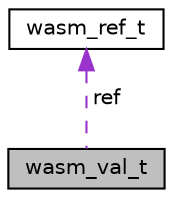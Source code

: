 digraph "wasm_val_t"
{
 // LATEX_PDF_SIZE
  edge [fontname="Helvetica",fontsize="10",labelfontname="Helvetica",labelfontsize="10"];
  node [fontname="Helvetica",fontsize="10",shape=record];
  Node1 [label="wasm_val_t",height=0.2,width=0.4,color="black", fillcolor="grey75", style="filled", fontcolor="black",tooltip="Representation of a WebAssembly value."];
  Node2 -> Node1 [dir="back",color="darkorchid3",fontsize="10",style="dashed",label=" ref" ,fontname="Helvetica"];
  Node2 [label="wasm_ref_t",height=0.2,width=0.4,color="black", fillcolor="white", style="filled",URL="$structwasm__ref__t.html",tooltip="Unimplemented and used in Wasmtime right now."];
}

